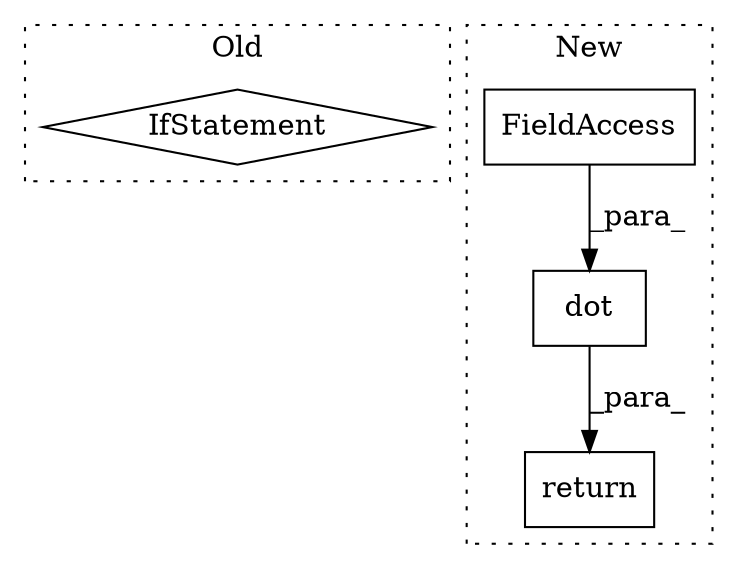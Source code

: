 digraph G {
subgraph cluster0 {
1 [label="IfStatement" a="25" s="9109,9115" l="4,2" shape="diamond"];
label = "Old";
style="dotted";
}
subgraph cluster1 {
2 [label="dot" a="32" s="9245,9259" l="4,1" shape="box"];
3 [label="FieldAccess" a="22" s="9249" l="8" shape="box"];
4 [label="return" a="41" s="9500" l="7" shape="box"];
label = "New";
style="dotted";
}
2 -> 4 [label="_para_"];
3 -> 2 [label="_para_"];
}